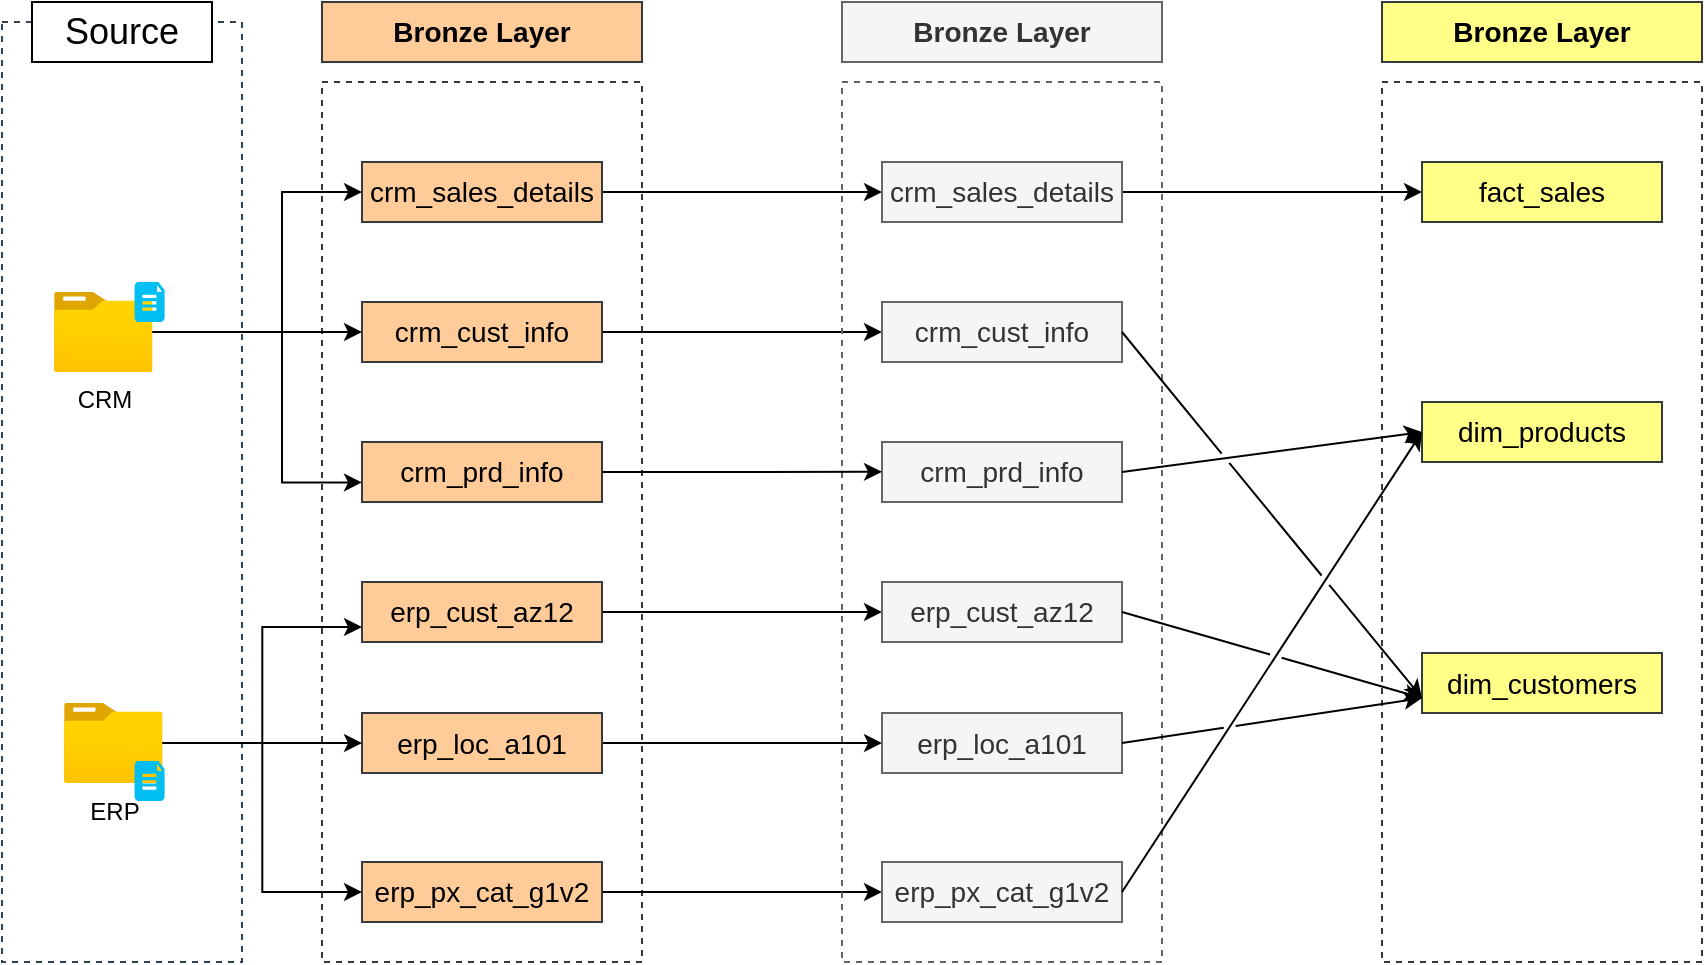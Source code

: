 <mxfile version="28.2.5">
  <diagram name="Page-1" id="weDaAmp8C1JlZzbtxT6c">
    <mxGraphModel dx="1123" dy="737" grid="1" gridSize="10" guides="1" tooltips="1" connect="1" arrows="1" fold="1" page="1" pageScale="1" pageWidth="850" pageHeight="1100" math="0" shadow="0">
      <root>
        <mxCell id="0" />
        <mxCell id="1" parent="0" />
        <mxCell id="_tZOZjE9dq4oZ9yZ86jF-9" value="" style="group" parent="1" vertex="1" connectable="0">
          <mxGeometry x="80" y="240" width="120" height="480" as="geometry" />
        </mxCell>
        <mxCell id="_tZOZjE9dq4oZ9yZ86jF-1" value="" style="rounded=0;whiteSpace=wrap;html=1;fillColor=none;dashed=1;fontColor=#ffffff;strokeColor=light-dark(#314354, #424548);container=1;" parent="_tZOZjE9dq4oZ9yZ86jF-9" vertex="1">
          <mxGeometry y="10" width="120" height="470" as="geometry" />
        </mxCell>
        <mxCell id="_tZOZjE9dq4oZ9yZ86jF-4" value="ERP&lt;div&gt;&lt;br&gt;&lt;/div&gt;" style="image;aspect=fixed;html=1;points=[];align=center;fontSize=12;image=img/lib/azure2/general/Folder_Blank.svg;" parent="_tZOZjE9dq4oZ9yZ86jF-1" vertex="1">
          <mxGeometry x="31" y="340.5" width="49.29" height="40" as="geometry" />
        </mxCell>
        <mxCell id="_tZOZjE9dq4oZ9yZ86jF-6" value="" style="verticalLabelPosition=bottom;html=1;verticalAlign=top;align=center;strokeColor=none;fillColor=#00BEF2;shape=mxgraph.azure.file_2;pointerEvents=1;" parent="_tZOZjE9dq4oZ9yZ86jF-1" vertex="1">
          <mxGeometry x="66.29" y="369.5" width="15" height="20" as="geometry" />
        </mxCell>
        <mxCell id="_tZOZjE9dq4oZ9yZ86jF-2" value="&lt;font style=&quot;font-size: 18px;&quot;&gt;Source&lt;/font&gt;" style="rounded=0;whiteSpace=wrap;html=1;" parent="_tZOZjE9dq4oZ9yZ86jF-9" vertex="1">
          <mxGeometry x="15" width="90" height="30" as="geometry" />
        </mxCell>
        <mxCell id="_tZOZjE9dq4oZ9yZ86jF-3" value="CRM" style="image;aspect=fixed;html=1;points=[];align=center;fontSize=12;image=img/lib/azure2/general/Folder_Blank.svg;" parent="_tZOZjE9dq4oZ9yZ86jF-9" vertex="1">
          <mxGeometry x="26" y="145" width="49.29" height="40" as="geometry" />
        </mxCell>
        <mxCell id="_tZOZjE9dq4oZ9yZ86jF-5" value="" style="verticalLabelPosition=bottom;html=1;verticalAlign=top;align=center;strokeColor=none;fillColor=#00BEF2;shape=mxgraph.azure.file_2;pointerEvents=1;" parent="_tZOZjE9dq4oZ9yZ86jF-9" vertex="1">
          <mxGeometry x="66.29" y="140" width="15" height="20" as="geometry" />
        </mxCell>
        <mxCell id="_tZOZjE9dq4oZ9yZ86jF-10" value="" style="rounded=0;whiteSpace=wrap;html=1;fillColor=none;dashed=1;strokeColor=#36393d;" parent="1" vertex="1">
          <mxGeometry x="240" y="280" width="160" height="440" as="geometry" />
        </mxCell>
        <mxCell id="_tZOZjE9dq4oZ9yZ86jF-11" value="" style="rounded=0;whiteSpace=wrap;html=1;fillColor=none;" parent="1" vertex="1">
          <mxGeometry x="240" y="240" width="120" height="30" as="geometry" />
        </mxCell>
        <mxCell id="_tZOZjE9dq4oZ9yZ86jF-12" value="&lt;font style=&quot;font-size: 14px;&quot;&gt;&lt;b&gt;Bronze Layer&lt;/b&gt;&lt;/font&gt;" style="text;html=1;align=center;verticalAlign=middle;whiteSpace=wrap;rounded=0;fillColor=#ffcc99;strokeColor=#36393d;" parent="1" vertex="1">
          <mxGeometry x="240" y="240" width="160" height="30" as="geometry" />
        </mxCell>
        <mxCell id="aL5PkLplEcysOi58Kbsb-11" style="edgeStyle=orthogonalEdgeStyle;rounded=0;orthogonalLoop=1;jettySize=auto;html=1;entryX=0;entryY=0.5;entryDx=0;entryDy=0;" edge="1" parent="1" source="_tZOZjE9dq4oZ9yZ86jF-13" target="aL5PkLplEcysOi58Kbsb-4">
          <mxGeometry relative="1" as="geometry" />
        </mxCell>
        <mxCell id="_tZOZjE9dq4oZ9yZ86jF-13" value="&lt;span style=&quot;font-size: 14px;&quot;&gt;crm_sales_details&lt;/span&gt;" style="text;html=1;align=center;verticalAlign=middle;whiteSpace=wrap;rounded=0;fillColor=#ffcc99;strokeColor=#36393d;" parent="1" vertex="1">
          <mxGeometry x="260" y="320" width="120" height="30" as="geometry" />
        </mxCell>
        <mxCell id="_tZOZjE9dq4oZ9yZ86jF-14" style="edgeStyle=orthogonalEdgeStyle;rounded=0;orthogonalLoop=1;jettySize=auto;html=1;exitX=0.5;exitY=1;exitDx=0;exitDy=0;" parent="1" source="_tZOZjE9dq4oZ9yZ86jF-13" target="_tZOZjE9dq4oZ9yZ86jF-13" edge="1">
          <mxGeometry relative="1" as="geometry" />
        </mxCell>
        <mxCell id="aL5PkLplEcysOi58Kbsb-12" style="edgeStyle=orthogonalEdgeStyle;rounded=0;orthogonalLoop=1;jettySize=auto;html=1;entryX=0;entryY=0.5;entryDx=0;entryDy=0;" edge="1" parent="1" source="_tZOZjE9dq4oZ9yZ86jF-15" target="aL5PkLplEcysOi58Kbsb-6">
          <mxGeometry relative="1" as="geometry" />
        </mxCell>
        <mxCell id="_tZOZjE9dq4oZ9yZ86jF-15" value="&lt;span style=&quot;font-size: 14px;&quot;&gt;crm_cust_info&lt;/span&gt;" style="text;html=1;align=center;verticalAlign=middle;whiteSpace=wrap;rounded=0;fillColor=#ffcc99;strokeColor=#36393d;" parent="1" vertex="1">
          <mxGeometry x="260" y="390" width="120" height="30" as="geometry" />
        </mxCell>
        <mxCell id="_tZOZjE9dq4oZ9yZ86jF-16" value="&lt;span style=&quot;font-size: 14px;&quot;&gt;crm_prd_info&lt;/span&gt;" style="text;html=1;align=center;verticalAlign=middle;whiteSpace=wrap;rounded=0;fillColor=#ffcc99;strokeColor=#36393d;" parent="1" vertex="1">
          <mxGeometry x="260" y="460" width="120" height="30" as="geometry" />
        </mxCell>
        <mxCell id="_tZOZjE9dq4oZ9yZ86jF-17" style="edgeStyle=orthogonalEdgeStyle;rounded=0;orthogonalLoop=1;jettySize=auto;html=1;entryX=0.125;entryY=0.455;entryDx=0;entryDy=0;entryPerimeter=0;" parent="1" source="_tZOZjE9dq4oZ9yZ86jF-3" target="_tZOZjE9dq4oZ9yZ86jF-10" edge="1">
          <mxGeometry relative="1" as="geometry">
            <Array as="points">
              <mxPoint x="220" y="405" />
              <mxPoint x="220" y="480" />
            </Array>
          </mxGeometry>
        </mxCell>
        <mxCell id="_tZOZjE9dq4oZ9yZ86jF-18" style="edgeStyle=orthogonalEdgeStyle;rounded=0;orthogonalLoop=1;jettySize=auto;html=1;" parent="1" source="_tZOZjE9dq4oZ9yZ86jF-3" target="_tZOZjE9dq4oZ9yZ86jF-13" edge="1">
          <mxGeometry relative="1" as="geometry">
            <Array as="points">
              <mxPoint x="220" y="405" />
              <mxPoint x="220" y="335" />
            </Array>
          </mxGeometry>
        </mxCell>
        <mxCell id="_tZOZjE9dq4oZ9yZ86jF-21" style="edgeStyle=orthogonalEdgeStyle;rounded=0;orthogonalLoop=1;jettySize=auto;html=1;entryX=0;entryY=0.5;entryDx=0;entryDy=0;" parent="1" source="_tZOZjE9dq4oZ9yZ86jF-3" target="_tZOZjE9dq4oZ9yZ86jF-15" edge="1">
          <mxGeometry relative="1" as="geometry" />
        </mxCell>
        <mxCell id="aL5PkLplEcysOi58Kbsb-14" style="edgeStyle=orthogonalEdgeStyle;rounded=0;orthogonalLoop=1;jettySize=auto;html=1;entryX=0;entryY=0.5;entryDx=0;entryDy=0;" edge="1" parent="1" source="_tZOZjE9dq4oZ9yZ86jF-24" target="aL5PkLplEcysOi58Kbsb-8">
          <mxGeometry relative="1" as="geometry" />
        </mxCell>
        <mxCell id="_tZOZjE9dq4oZ9yZ86jF-24" value="&lt;span style=&quot;font-size: 14px;&quot;&gt;erp_cust_az12&lt;/span&gt;" style="text;html=1;align=center;verticalAlign=middle;whiteSpace=wrap;rounded=0;fillColor=#ffcc99;strokeColor=#36393d;" parent="1" vertex="1">
          <mxGeometry x="260" y="530" width="120" height="30" as="geometry" />
        </mxCell>
        <mxCell id="aL5PkLplEcysOi58Kbsb-15" style="edgeStyle=orthogonalEdgeStyle;rounded=0;orthogonalLoop=1;jettySize=auto;html=1;" edge="1" parent="1" source="_tZOZjE9dq4oZ9yZ86jF-25" target="aL5PkLplEcysOi58Kbsb-9">
          <mxGeometry relative="1" as="geometry" />
        </mxCell>
        <mxCell id="_tZOZjE9dq4oZ9yZ86jF-25" value="&lt;span style=&quot;font-size: 14px;&quot;&gt;erp_loc_a101&lt;/span&gt;" style="text;html=1;align=center;verticalAlign=middle;whiteSpace=wrap;rounded=0;fillColor=#ffcc99;strokeColor=#36393d;" parent="1" vertex="1">
          <mxGeometry x="260" y="595.5" width="120" height="30" as="geometry" />
        </mxCell>
        <mxCell id="aL5PkLplEcysOi58Kbsb-16" style="edgeStyle=orthogonalEdgeStyle;rounded=0;orthogonalLoop=1;jettySize=auto;html=1;" edge="1" parent="1" source="_tZOZjE9dq4oZ9yZ86jF-26" target="aL5PkLplEcysOi58Kbsb-10">
          <mxGeometry relative="1" as="geometry" />
        </mxCell>
        <mxCell id="_tZOZjE9dq4oZ9yZ86jF-26" value="&lt;span style=&quot;font-size: 14px;&quot;&gt;erp_px_cat_g1v2&lt;/span&gt;" style="text;html=1;align=center;verticalAlign=middle;whiteSpace=wrap;rounded=0;fillColor=#ffcc99;strokeColor=#36393d;" parent="1" vertex="1">
          <mxGeometry x="260" y="670" width="120" height="30" as="geometry" />
        </mxCell>
        <mxCell id="_tZOZjE9dq4oZ9yZ86jF-28" style="edgeStyle=orthogonalEdgeStyle;rounded=0;orthogonalLoop=1;jettySize=auto;html=1;" parent="1" source="_tZOZjE9dq4oZ9yZ86jF-4" target="_tZOZjE9dq4oZ9yZ86jF-25" edge="1">
          <mxGeometry relative="1" as="geometry" />
        </mxCell>
        <mxCell id="_tZOZjE9dq4oZ9yZ86jF-29" style="edgeStyle=orthogonalEdgeStyle;rounded=0;orthogonalLoop=1;jettySize=auto;html=1;entryX=0;entryY=0.75;entryDx=0;entryDy=0;" parent="1" source="_tZOZjE9dq4oZ9yZ86jF-4" target="_tZOZjE9dq4oZ9yZ86jF-24" edge="1">
          <mxGeometry relative="1" as="geometry" />
        </mxCell>
        <mxCell id="_tZOZjE9dq4oZ9yZ86jF-30" style="edgeStyle=orthogonalEdgeStyle;rounded=0;orthogonalLoop=1;jettySize=auto;html=1;entryX=0;entryY=0.5;entryDx=0;entryDy=0;" parent="1" source="_tZOZjE9dq4oZ9yZ86jF-4" target="_tZOZjE9dq4oZ9yZ86jF-26" edge="1">
          <mxGeometry relative="1" as="geometry" />
        </mxCell>
        <mxCell id="aL5PkLplEcysOi58Kbsb-1" value="" style="rounded=0;whiteSpace=wrap;html=1;fillColor=none;dashed=1;strokeColor=#666666;fontColor=#333333;" vertex="1" parent="1">
          <mxGeometry x="500" y="280" width="160" height="440" as="geometry" />
        </mxCell>
        <mxCell id="aL5PkLplEcysOi58Kbsb-2" value="" style="rounded=0;whiteSpace=wrap;html=1;fillColor=#f5f5f5;fontColor=#333333;strokeColor=#666666;" vertex="1" parent="1">
          <mxGeometry x="500" y="240" width="120" height="30" as="geometry" />
        </mxCell>
        <mxCell id="aL5PkLplEcysOi58Kbsb-3" value="&lt;font style=&quot;font-size: 14px;&quot;&gt;&lt;b&gt;Bronze Layer&lt;/b&gt;&lt;/font&gt;" style="text;html=1;align=center;verticalAlign=middle;whiteSpace=wrap;rounded=0;fillColor=#f5f5f5;strokeColor=#666666;fontColor=#333333;" vertex="1" parent="1">
          <mxGeometry x="500" y="240" width="160" height="30" as="geometry" />
        </mxCell>
        <mxCell id="aL5PkLplEcysOi58Kbsb-30" style="edgeStyle=orthogonalEdgeStyle;rounded=0;orthogonalLoop=1;jettySize=auto;html=1;entryX=0;entryY=0.5;entryDx=0;entryDy=0;" edge="1" parent="1" source="aL5PkLplEcysOi58Kbsb-4" target="aL5PkLplEcysOi58Kbsb-20">
          <mxGeometry relative="1" as="geometry" />
        </mxCell>
        <mxCell id="aL5PkLplEcysOi58Kbsb-4" value="&lt;span style=&quot;font-size: 14px;&quot;&gt;crm_sales_details&lt;/span&gt;" style="text;html=1;align=center;verticalAlign=middle;whiteSpace=wrap;rounded=0;fillColor=#f5f5f5;strokeColor=#666666;fontColor=#333333;" vertex="1" parent="1">
          <mxGeometry x="520" y="320" width="120" height="30" as="geometry" />
        </mxCell>
        <mxCell id="aL5PkLplEcysOi58Kbsb-5" style="edgeStyle=orthogonalEdgeStyle;rounded=0;orthogonalLoop=1;jettySize=auto;html=1;exitX=0.5;exitY=1;exitDx=0;exitDy=0;fillColor=#f5f5f5;strokeColor=#666666;" edge="1" parent="1" source="aL5PkLplEcysOi58Kbsb-4" target="aL5PkLplEcysOi58Kbsb-4">
          <mxGeometry relative="1" as="geometry" />
        </mxCell>
        <mxCell id="aL5PkLplEcysOi58Kbsb-6" value="&lt;span style=&quot;font-size: 14px;&quot;&gt;crm_cust_info&lt;/span&gt;" style="text;html=1;align=center;verticalAlign=middle;whiteSpace=wrap;rounded=0;fillColor=#f5f5f5;strokeColor=#666666;fontColor=#333333;" vertex="1" parent="1">
          <mxGeometry x="520" y="390" width="120" height="30" as="geometry" />
        </mxCell>
        <mxCell id="aL5PkLplEcysOi58Kbsb-7" value="&lt;span style=&quot;font-size: 14px;&quot;&gt;crm_prd_info&lt;/span&gt;" style="text;html=1;align=center;verticalAlign=middle;whiteSpace=wrap;rounded=0;fillColor=#f5f5f5;strokeColor=#666666;fontColor=#333333;" vertex="1" parent="1">
          <mxGeometry x="520" y="460" width="120" height="30" as="geometry" />
        </mxCell>
        <mxCell id="aL5PkLplEcysOi58Kbsb-8" value="&lt;span style=&quot;font-size: 14px;&quot;&gt;erp_cust_az12&lt;/span&gt;" style="text;html=1;align=center;verticalAlign=middle;whiteSpace=wrap;rounded=0;fillColor=#f5f5f5;strokeColor=#666666;fontColor=#333333;" vertex="1" parent="1">
          <mxGeometry x="520" y="530" width="120" height="30" as="geometry" />
        </mxCell>
        <mxCell id="aL5PkLplEcysOi58Kbsb-9" value="&lt;span style=&quot;font-size: 14px;&quot;&gt;erp_loc_a101&lt;/span&gt;" style="text;html=1;align=center;verticalAlign=middle;whiteSpace=wrap;rounded=0;fillColor=#f5f5f5;strokeColor=#666666;fontColor=#333333;" vertex="1" parent="1">
          <mxGeometry x="520" y="595.5" width="120" height="30" as="geometry" />
        </mxCell>
        <mxCell id="aL5PkLplEcysOi58Kbsb-10" value="&lt;span style=&quot;font-size: 14px;&quot;&gt;erp_px_cat_g1v2&lt;/span&gt;" style="text;html=1;align=center;verticalAlign=middle;whiteSpace=wrap;rounded=0;fillColor=#f5f5f5;strokeColor=#666666;fontColor=#333333;" vertex="1" parent="1">
          <mxGeometry x="520" y="670" width="120" height="30" as="geometry" />
        </mxCell>
        <mxCell id="aL5PkLplEcysOi58Kbsb-13" style="edgeStyle=orthogonalEdgeStyle;rounded=0;orthogonalLoop=1;jettySize=auto;html=1;entryX=0.125;entryY=0.443;entryDx=0;entryDy=0;entryPerimeter=0;" edge="1" parent="1" source="_tZOZjE9dq4oZ9yZ86jF-16" target="aL5PkLplEcysOi58Kbsb-1">
          <mxGeometry relative="1" as="geometry" />
        </mxCell>
        <mxCell id="aL5PkLplEcysOi58Kbsb-17" value="" style="rounded=0;whiteSpace=wrap;html=1;fillColor=none;dashed=1;strokeColor=#36393d;" vertex="1" parent="1">
          <mxGeometry x="770" y="280" width="160" height="440" as="geometry" />
        </mxCell>
        <mxCell id="aL5PkLplEcysOi58Kbsb-18" value="" style="rounded=0;whiteSpace=wrap;html=1;fillColor=#ffff88;strokeColor=#36393d;" vertex="1" parent="1">
          <mxGeometry x="770" y="240" width="120" height="30" as="geometry" />
        </mxCell>
        <mxCell id="aL5PkLplEcysOi58Kbsb-19" value="&lt;font style=&quot;font-size: 14px;&quot;&gt;&lt;b&gt;Bronze Layer&lt;/b&gt;&lt;/font&gt;" style="text;html=1;align=center;verticalAlign=middle;whiteSpace=wrap;rounded=0;fillColor=#ffff88;strokeColor=#36393d;" vertex="1" parent="1">
          <mxGeometry x="770" y="240" width="160" height="30" as="geometry" />
        </mxCell>
        <mxCell id="aL5PkLplEcysOi58Kbsb-20" value="&lt;span style=&quot;font-size: 14px;&quot;&gt;fact_sales&lt;/span&gt;" style="text;html=1;align=center;verticalAlign=middle;whiteSpace=wrap;rounded=0;fillColor=#ffff88;strokeColor=#36393d;" vertex="1" parent="1">
          <mxGeometry x="790" y="320" width="120" height="30" as="geometry" />
        </mxCell>
        <mxCell id="aL5PkLplEcysOi58Kbsb-21" style="edgeStyle=orthogonalEdgeStyle;rounded=0;orthogonalLoop=1;jettySize=auto;html=1;exitX=0.5;exitY=1;exitDx=0;exitDy=0;fillColor=#ffff88;strokeColor=#36393d;" edge="1" parent="1" source="aL5PkLplEcysOi58Kbsb-20" target="aL5PkLplEcysOi58Kbsb-20">
          <mxGeometry relative="1" as="geometry" />
        </mxCell>
        <mxCell id="aL5PkLplEcysOi58Kbsb-22" value="&lt;span style=&quot;font-size: 14px;&quot;&gt;dim_products&lt;/span&gt;" style="text;html=1;align=center;verticalAlign=middle;whiteSpace=wrap;rounded=0;fillColor=#ffff88;strokeColor=#36393d;" vertex="1" parent="1">
          <mxGeometry x="790" y="440" width="120" height="30" as="geometry" />
        </mxCell>
        <mxCell id="aL5PkLplEcysOi58Kbsb-23" value="&lt;span style=&quot;font-size: 14px;&quot;&gt;dim_customers&lt;/span&gt;" style="text;html=1;align=center;verticalAlign=middle;whiteSpace=wrap;rounded=0;fillColor=#ffff88;strokeColor=#36393d;" vertex="1" parent="1">
          <mxGeometry x="790" y="565.5" width="120" height="30" as="geometry" />
        </mxCell>
        <mxCell id="aL5PkLplEcysOi58Kbsb-34" value="" style="endArrow=classic;html=1;rounded=0;exitX=1;exitY=0.5;exitDx=0;exitDy=0;entryX=0;entryY=0.5;entryDx=0;entryDy=0;jumpStyle=gap;" edge="1" parent="1" source="aL5PkLplEcysOi58Kbsb-7" target="aL5PkLplEcysOi58Kbsb-22">
          <mxGeometry width="50" height="50" relative="1" as="geometry">
            <mxPoint x="680" y="490" as="sourcePoint" />
            <mxPoint x="730" y="440" as="targetPoint" />
          </mxGeometry>
        </mxCell>
        <mxCell id="aL5PkLplEcysOi58Kbsb-35" value="" style="endArrow=classic;html=1;rounded=0;exitX=1;exitY=0.5;exitDx=0;exitDy=0;entryX=0;entryY=0.5;entryDx=0;entryDy=0;jumpStyle=gap;" edge="1" parent="1" source="aL5PkLplEcysOi58Kbsb-10" target="aL5PkLplEcysOi58Kbsb-22">
          <mxGeometry width="50" height="50" relative="1" as="geometry">
            <mxPoint x="690" y="590" as="sourcePoint" />
            <mxPoint x="740" y="540" as="targetPoint" />
          </mxGeometry>
        </mxCell>
        <mxCell id="aL5PkLplEcysOi58Kbsb-36" value="" style="endArrow=classic;html=1;rounded=0;exitX=1;exitY=0.5;exitDx=0;exitDy=0;entryX=0;entryY=0.75;entryDx=0;entryDy=0;jumpStyle=gap;" edge="1" parent="1" source="aL5PkLplEcysOi58Kbsb-8" target="aL5PkLplEcysOi58Kbsb-23">
          <mxGeometry width="50" height="50" relative="1" as="geometry">
            <mxPoint x="720" y="640" as="sourcePoint" />
            <mxPoint x="770" y="590" as="targetPoint" />
          </mxGeometry>
        </mxCell>
        <mxCell id="aL5PkLplEcysOi58Kbsb-37" value="" style="endArrow=classic;html=1;rounded=0;exitX=1;exitY=0.5;exitDx=0;exitDy=0;entryX=0;entryY=0.75;entryDx=0;entryDy=0;jumpStyle=gap;" edge="1" parent="1" source="aL5PkLplEcysOi58Kbsb-9" target="aL5PkLplEcysOi58Kbsb-23">
          <mxGeometry width="50" height="50" relative="1" as="geometry">
            <mxPoint x="710" y="650" as="sourcePoint" />
            <mxPoint x="790" y="590" as="targetPoint" />
          </mxGeometry>
        </mxCell>
        <mxCell id="aL5PkLplEcysOi58Kbsb-38" value="" style="endArrow=classic;html=1;rounded=0;exitX=1;exitY=0.5;exitDx=0;exitDy=0;jumpStyle=gap;entryX=0;entryY=0.75;entryDx=0;entryDy=0;" edge="1" parent="1" source="aL5PkLplEcysOi58Kbsb-6" target="aL5PkLplEcysOi58Kbsb-23">
          <mxGeometry width="50" height="50" relative="1" as="geometry">
            <mxPoint x="680" y="430" as="sourcePoint" />
            <mxPoint x="800" y="590" as="targetPoint" />
          </mxGeometry>
        </mxCell>
      </root>
    </mxGraphModel>
  </diagram>
</mxfile>
